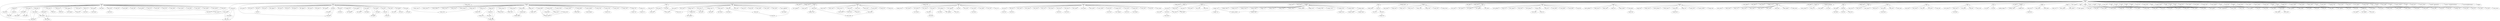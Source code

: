 strict digraph  {
	"['unknown']
563" -> "['node', 'data']
1";
	"['unknown']
563" -> "['node', 'column']
1";
	"['unknown']
563" -> "['fail', 'data']
1";
	"['unknown']
563" -> "['column', 'data']
2";
	"['unknown']
563" -> "['node']
94";
	"['unknown']
563" -> "['data', 'result']
2";
	"['unknown']
563" -> "['column']
71";
	"['unknown']
563" -> "['data', 'time']
1";
	"['unknown']
563" -> "['data']
7";
	"['unknown']
563" -> "['fail']
43";
	"['unknown']
563" -> "['compact', 'caus']
2";
	"['unknown']
563" -> "['result']
4";
	"['unknown']
563" -> "['data']
28";
	"['unknown']
563" -> "['compact', 'time']
2";
	"['unknown']
563" -> "['caus']
20";
	"['unknown']
563" -> "['error']
29";
	"['unknown']
563" -> "['except', 'time']
1";
	"['unknown']
563" -> "['time']
7";
	"['unknown']
563" -> "['creat', 'sinc']
1";
	"['unknown']
563" -> "['result']
15";
	"['unknown']
563" -> "['work', 'write']
1";
	"['unknown']
563" -> "['compact']
25";
	"['unknown']
563" -> "['test']
4";
	"['unknown']
563" -> "['protocol', 'queri']
2";
	"['unknown']
563" -> "['cluster']
7";
	"['unknown']
563" -> "['file', 'make']
1";
	"['unknown']
563" -> "['break', 'case']
1";
	"['unknown']
563" -> "['test']
6";
	"['unknown']
563" -> "['creat']
13";
	"['unknown']
563" -> "['repair']
9";
	"['unknown']
563" -> "['except']
11";
	"['unknown']
563" -> "['write', 'make']
1";
	"['unknown']
563" -> "['start', 'delet']
1";
	"['unknown']
563" -> "['write', 'seem']
1";
	"['unknown']
563" -> "['problem', 'run']
1";
	"['unknown']
563" -> "['time']
5";
	"['unknown']
563" -> "['index']
10";
	"['unknown']
563" -> "['file', 'delet']
1";
	"['unknown']
563" -> "['return']
2";
	"['unknown']
563" -> "['tombston', 'timestamp']
2";
	"['unknown']
563" -> "['like']
4";
	"['unknown']
563" -> "['sstabl', 'case']
1";
	"['unknown']
563" -> "['seem']
2";
	"['unknown']
563" -> "['queri']
7";
	"['unknown']
563" -> "['start']
5";
	"['unknown']
563" -> "['work']
6";
	"['unknown']
563" -> "['run']
2";
	"['unknown']
563" -> "['tri', 'tabl']
1";
	"['unknown']
563" -> "['problem']
3";
	"['unknown']
563" -> "['make']
4";
	"['unknown']
563" -> "['delet']
4";
	"['unknown']
563" -> "['case', 'counter']
1";
	"['unknown']
563" -> "['file']
2";
	"['unknown']
563" -> "['sstabl']
3";
	"['unknown']
563" -> "['row']
2";
	"['unknown']
563" -> "['break']
2";
	"['unknown']
563" -> "['sinc']
3";
	"['unknown']
563" -> "['valu', 'call']
1";
	"['unknown']
563" -> "['read']
4";
	"['unknown']
563" -> "['throw']
3";
	"['unknown']
563" -> "['write']
3";
	"['unknown']
563" -> "['failur']
3";
	"['unknown']
563" -> "['updat']
2";
	"['unknown']
563" -> "['cach', 'see']
1";
	"['unknown']
563" -> "['chang', 'code']
1";
	"['unknown']
563" -> "['add']
2";
	"['unknown']
563" -> "['upgrad', 'restart']
1";
	"['unknown']
563" -> "['tabl']
2";
	"['unknown']
563" -> "['cach']
2";
	"['unknown']
563" -> "['hint']
4";
	"['unknown']
563" -> "['report', 'list']
1";
	"['unknown']
563" -> "['list', 'order']
1";
	"['unknown']
563" -> "['call', 'includ']
1";
	"['unknown']
563" -> "['counter', 'give']
1";
	"['unknown']
563" -> "['rang', 'assumpt']
1";
	"['unknown']
563" -> "['race']
2";
	"['unknown']
563" -> "['valid', 'http']
1";
	"['unknown']
563" -> "['gossip']
3";
	"['unknown']
563" -> "['assert', 'allow']
1";
	"['unknown']
563" -> "['issu', 'order']
1";
	"['unknown']
563" -> "['gener', 'version']
1";
	"['unknown']
563" -> "['check', 'miss']
1";
	"['unknown']
563" -> "['trunk']
3";
	"['unknown']
563" -> "['code']
2";
	"['unknown']
563" -> "['default', 'set']
1";
	"['unknown']
563" -> "['commit', 'specifi']
1";
	"['unknown']
563" -> "['drop', 'mutat']
1";
	"['unknown']
563" -> "['follow', 'stack']
1";
	"['unknown']
563" -> "['miss']
3";
	"['unknown']
563" -> "['need', 'calcul']
1";
	"['unknown']
563" -> "['reproduc', 'step']
1";
	"['unknown']
563" -> "['slice', 'count']
1";
	"['unknown']
563" -> "['type', 'leav']
1";
	"['unknown']
563" -> "['size', 'comput']
1";
	"['unknown']
563" -> "['number', 'input']
1";
	"['unknown']
563" -> "['set']
2";
	"['unknown']
563" -> "['includ']
1";
	"['unknown']
563" -> "['occur', 'enabl']
1";
	"['unknown']
563" -> "['calcul']
1";
	"['unknown']
563" -> "['compar', 'scenario']
1";
	"['unknown']
563" -> "['serial']
1";
	"['unknown']
563" -> "['second', 'loop']
1";
	"['unknown']
563" -> "['consist', 'current']
1";
	"['unknown']
563" -> "['bytebuff', 'randompartition']
1";
	"['unknown']
563" -> "['noformat', 'arraybackedsortedcolumn']
1";
	"['unknown']
563" -> "['concurrentmodificationexcept']
1";
	"['unknown']
563" -> "['blacklist']
1";
	"['column', 'data']
2" -> "['column', 'data']
1";
	"['node']
94" -> "['node', 'start']
2";
	"['node']
94" -> "['node', 'column']
6";
	"['node']
94" -> "['node', 'repair']
2";
	"['node']
94" -> "['node', 'data']
8";
	"['node']
94" -> "['node', 'error']
12";
	"['node']
94" -> "['node', 'cluster']
1";
	"['node']
94" -> "['node', 'caus']
1";
	"['node']
94" -> "['node', 'result']
1";
	"['node']
94" -> "['node', 'compact']
3";
	"['node']
94" -> "['node', 'fail']
10";
	"['node']
94" -> "['node', 'cluster']
11";
	"['node']
94" -> "['node', 'caus']
5";
	"['node']
94" -> "['node', 'tri']
2";
	"['node']
94" -> "['node', 'file']
1";
	"['node']
94" -> "['node', 'except']
2";
	"['node']
94" -> "['node', 'start']
1";
	"['node']
94" -> "['node', 'creat']
2";
	"['node']
94" -> "['node', 'time']
4";
	"['node']
94" -> "['node', 'index']
1";
	"['node']
94" -> "['node', 'write']
2";
	"['node']
94" -> "['node', 'test']
1";
	"['node']
94" -> "['node', 'repair']
3";
	"['node']
94" -> "['node', 'break']
1";
	"['node']
94" -> "['node', 'read']
1";
	"['node']
94" -> "['node', 'sinc']
1";
	"['node']
94" -> "['node', 'run']
1";
	"['node']
94" -> "['node', 'rang']
1";
	"['node']
94" -> "['node', 'valu']
1";
	"['node']
94" -> "['node', 'client']
1";
	"['node']
94" -> "['node', 'restart']
1";
	"['node']
94" -> "['node', 'failur']
1";
	"['node']
94" -> "['node', 'name']
1";
	"['node']
94" -> "['node', 'replica']
1";
	"['node']
94" -> "['node', 'protocol']
1";
	"['data', 'result']
2" -> "['data', 'error']
1";
	"['data', 'result']
2" -> "['data', 'result']
1";
	"['column']
71" -> "['column', 'error']
1";
	"['column']
71" -> "['column', 'fail']
10";
	"['column']
71" -> "['column', 'cluster']
1";
	"['column']
71" -> "['column', 'index']
2";
	"['column']
71" -> "['column', 'famili']
2";
	"['column']
71" -> "['column', 'data']
4";
	"['column']
71" -> "['column', 'error']
6";
	"['column']
71" -> "['column', 'result']
9";
	"['column']
71" -> "['column', 'caus']
3";
	"['column']
71" -> "['column', 'return']
1";
	"['column']
71" -> "['column', 'repair']
1";
	"['column']
71" -> "['column', 'creat']
1";
	"['column']
71" -> "['column', 'cluster']
2";
	"['column']
71" -> "['column', 'famili']
1";
	"['column']
71" -> "['column', 'compact']
3";
	"['column']
71" -> "['column', 'except']
4";
	"['column']
71" -> "['column', 'time']
1";
	"['column']
71" -> "['column', 'work']
2";
	"['column']
71" -> "['column', 'famili']
4";
	"['column']
71" -> "['column', 'start']
1";
	"['column']
71" -> "['column', 'read']
1";
	"['column']
71" -> "['column', 'valu']
2";
	"['column']
71" -> "['column', 'row']
2";
	"['column']
71" -> "['column', 'seem']
1";
	"['column']
71" -> "['column', 'report']
1";
	"['column']
71" -> "['column', 'default']
1";
	"['column']
71" -> "['column', 'order']
1";
	"['column']
71" -> "['column', 'skip']
1";
	"['column']
71" -> "['column', 'exampl']
1";
	"['data']
7" -> "['data', 'error']
4";
	"['data']
7" -> "['caus', 'data']
3";
	"['fail']
43" -> "['fail', 'error']
6";
	"['fail']
43" -> "['fail', 'data']
3";
	"['fail']
43" -> "['compact', 'fail']
2";
	"['fail']
43" -> "['fail', 'except']
2";
	"['fail']
43" -> "['fail', 'creat']
1";
	"['fail']
43" -> "['fail', 'result']
1";
	"['fail']
43" -> "['fail', 'repair']
1";
	"['fail']
43" -> "['fail', 'happen']
2";
	"['fail']
43" -> "['caus', 'fail']
4";
	"['fail']
43" -> "['fail', 'index']
2";
	"['fail']
43" -> "['fail', 'cluster']
1";
	"['fail']
43" -> "['fail', 'return']
1";
	"['fail']
43" -> "['fail', 'compact']
3";
	"['fail']
43" -> "['fail', 'repair']
3";
	"['fail']
43" -> "['fail', 'file']
2";
	"['fail']
43" -> "['fail', 'read']
1";
	"['fail']
43" -> "['fail', 'problem']
1";
	"['fail']
43" -> "['fail', 'seem']
1";
	"['fail']
43" -> "['fail', 'hint']
1";
	"['fail']
43" -> "['fail', 'follow']
1";
	"['fail']
43" -> "['fail', 'default']
1";
	"['fail']
43" -> "['fail', 'trunk']
1";
	"['fail']
43" -> "['fail', 'calcul']
1";
	"['fail']
43" -> "['fail', 'request']
1";
	"['compact', 'caus']
2" -> "['caus', 'compact']
1";
	"['result']
4" -> "['result', 'time']
1";
	"['result']
4" -> "['compact', 'result']
1";
	"['result']
4" -> "['index', 'return']
2";
	"['data']
28" -> "['compact', 'data']
3";
	"['data']
28" -> "['data', 'creat']
1";
	"['data']
28" -> "['cluster', 'data']
2";
	"['data']
28" -> "['problem', 'data']
2";
	"['data']
28" -> "['data', 'result']
3";
	"['data']
28" -> "['data', 'file']
1";
	"['data']
28" -> "['data', 'sstableload']
2";
	"['data']
28" -> "['data', 'return']
2";
	"['data']
28" -> "['delet', 'data']
3";
	"['data']
28" -> "['data', 'queri']
1";
	"['data']
28" -> "['data', 'return']
1";
	"['data']
28" -> "['data', 'write']
1";
	"['data']
28" -> "['data', 'sinc']
1";
	"['data']
28" -> "['data', 'tabl']
1";
	"['data']
28" -> "['data', 'sstabl']
1";
	"['data']
28" -> "['data', 'serial']
1";
	"['data']
28" -> "['data', 'name']
1";
	"['compact', 'time']
2" -> "['compact', 'time']
1";
	"['caus']
20" -> "['caus', 'result']
1";
	"['caus']
20" -> "['caus', 'cluster']
3";
	"['caus']
20" -> "['caus', 'creat']
1";
	"['caus']
20" -> "['caus', 'time']
4";
	"['caus']
20" -> "['caus', 'problem']
2";
	"['caus']
20" -> "['caus', 'like']
1";
	"['caus']
20" -> "['caus', 'start']
1";
	"['caus']
20" -> "['caus', 'seem']
2";
	"['caus']
20" -> "['caus', 'make']
1";
	"['caus']
20" -> "['caus', 'test']
1";
	"['caus']
20" -> "['caus', 'row']
1";
	"['caus']
20" -> "['caus', 'reproduc']
2";
	"['error']
29" -> "['error', 'cluster']
1";
	"['error']
29" -> "['creat', 'error']
2";
	"['error']
29" -> "['compact', 'error']
3";
	"['error']
29" -> "['caus', 'error']
2";
	"['error']
29" -> "['except', 'error']
2";
	"['error']
29" -> "['error', 'time']
1";
	"['error']
29" -> "['error', 'file']
1";
	"['error']
29" -> "['error', 'repair']
1";
	"['error']
29" -> "['test', 'error']
2";
	"['error']
29" -> "['like', 'error']
2";
	"['error']
29" -> "['error', 'read']
1";
	"['error']
29" -> "['error', 'chang']
1";
	"['error']
29" -> "['error', 'load']
1";
	"['error']
29" -> "['error', 'run']
1";
	"['error']
29" -> "['error', 'delet']
1";
	"['error']
29" -> "['error', 'hint']
2";
	"['error']
29" -> "['code', 'order']
2";
	"['error']
29" -> "['error', 'insert']
1";
	"['error']
29" -> "['error', 'gossip']
1";
	"['error']
29" -> "['error', 'assert']
1";
	"['time']
7" -> "['repair', 'time']
3";
	"['time']
7" -> "['case', 'time']
4";
	"['result']
15" -> "['result', 'return']
1";
	"['result']
15" -> "['result', 'write']
1";
	"['result']
15" -> "['result', 'queri']
1";
	"['result']
15" -> "['queri', 'result']
3";
	"['result']
15" -> "['result', 'file']
2";
	"['result']
15" -> "['result', 'sinc']
1";
	"['result']
15" -> "['return', 'result']
2";
	"['result']
15" -> "['result', 'test']
1";
	"['result']
15" -> "['result', 'valid']
1";
	"['result']
15" -> "['result', 'code']
1";
	"['compact']
25" -> "['compact', 'creat']
3";
	"['compact']
25" -> "['compact', 'repair']
3";
	"['compact']
25" -> "['compact', 'except']
2";
	"['compact']
25" -> "['compact', 'run']
2";
	"['compact']
25" -> "['compact', 'index']
1";
	"['compact']
25" -> "['compact', 'test']
1";
	"['compact']
25" -> "['compact', 'problem']
1";
	"['compact']
25" -> "['compact', 'return']
1";
	"['compact']
25" -> "['compact', 'sstabl']
3";
	"['compact']
25" -> "['compact', 'tri']
1";
	"['compact']
25" -> "['compact', 'throw']
1";
	"['compact']
25" -> "['compact', 'delet']
1";
	"['compact']
25" -> "['compact', 'replay']
1";
	"['compact']
25" -> "['compact', 'upgrad']
1";
	"['compact']
25" -> "['compact', 'cach']
1";
	"['compact']
25" -> "['compact', 'build']
1";
	"['compact']
25" -> "['compact', 'count']
1";
	"['test']
4" -> "['except', 'index']
1";
	"['test']
4" -> "['test', 'run']
3";
	"['protocol', 'queri']
2" -> "['queri', 'make']
1";
	"['cluster']
7" -> "['cluster', 'work']
1";
	"['cluster']
7" -> "['cluster', 'time']
1";
	"['cluster']
7" -> "['cluster', 'like']
1";
	"['cluster']
7" -> "['cluster', 'throw']
1";
	"['cluster']
7" -> "['cluster', 'file']
1";
	"['cluster']
7" -> "['cluster', 'see']
1";
	"['cluster']
7" -> "['cluster', 'race']
1";
	"['test']
6" -> "['test', 'happen']
1";
	"['test']
6" -> "['test', 'problem']
1";
	"['test']
6" -> "['test', 'return']
1";
	"['test']
6" -> "['test', 'work']
1";
	"['test']
6" -> "['test', 'restart']
1";
	"['creat']
13" -> "['creat', 'test']
1";
	"['creat']
13" -> "['creat', 'make']
1";
	"['creat']
13" -> "['creat', 'famili']
1";
	"['creat']
13" -> "['creat', 'break']
1";
	"['creat']
13" -> "['creat', 'file']
1";
	"['creat']
13" -> "['creat', 'problem']
1";
	"['creat']
13" -> "['creat', 'tri']
1";
	"['creat']
13" -> "['creat', 'upgrad']
1";
	"['creat']
13" -> "['creat', 'tabl']
1";
	"['creat']
13" -> "['creat', 'keyspac']
1";
	"['creat']
13" -> "['directori', 'creat']
2";
	"['repair']
9" -> "['repair', 'problem']
1";
	"['repair']
9" -> "['repair', 'queri']
1";
	"['repair']
9" -> "['repair', 'start']
1";
	"['repair']
9" -> "['repair', 'test']
1";
	"['repair']
9" -> "['repair', 'stream']
1";
	"['repair']
9" -> "['read', 'repair']
3";
	"['except']
11" -> "['except', 'file']
1";
	"['except']
11" -> "['except', 'work']
1";
	"['except']
11" -> "['except', 'problem']
1";
	"['except']
11" -> "['except', 'repair']
1";
	"['except']
11" -> "['except', 'throw']
3";
	"['except']
11" -> "['except', 'sinc']
1";
	"['except']
11" -> "['except', 'start']
1";
	"['except']
11" -> "['except', 'overflow']
1";
	"['except']
11" -> "['except', 'load']
1";
	"['time']
5" -> "['index', 'time']
1";
	"['time']
5" -> "['time', 'delet']
1";
	"['time']
5" -> "['time', 'hint']
1";
	"['time']
5" -> "['time', 'mark']
1";
	"['time']
5" -> "['time', 'cach']
1";
	"['index']
10" -> "['index', 'row']
1";
	"['index']
10" -> "['index', 'read']
1";
	"['index']
10" -> "['index', 'make']
1";
	"['index']
10" -> "['index', 'work']
1";
	"['index']
10" -> "['index', 'sstabl']
1";
	"['index']
10" -> "['index', 'queri']
1";
	"['index']
10" -> "['index', 'happen']
1";
	"['index']
10" -> "['index', 'name']
1";
	"['index']
10" -> "['index', 'includ']
1";
	"['index']
10" -> "['index', 'trunk']
1";
	"['return']
2" -> "['return', 'stream']
1";
	"['return']
2" -> "['return', 'row']
1";
	"['tombston', 'timestamp']
2" -> "['rang', 'updat']
1";
	"['tombston', 'timestamp']
2" -> "['row', 'rang']
1";
	"['like']
4" -> "['like', 'sstabl']
2";
	"['like']
4" -> "['like', 'look']
2";
	"['seem']
2" -> "['seem', 'case']
1";
	"['seem']
2" -> "['seem', 'valu']
1";
	"['queri']
7" -> "['queri', 'return']
3";
	"['queri']
7" -> "['queri', 'load']
1";
	"['queri']
7" -> "['queri', 'rang']
1";
	"['queri']
7" -> "['queri', 'report']
1";
	"['queri']
7" -> "['queri', 'give']
1";
	"['start']
5" -> "['start', 'look']
1";
	"['start']
5" -> "['start', 'throw']
1";
	"['start']
5" -> "['start', 'add']
1";
	"['start']
5" -> "['start', 'tabl']
1";
	"['start']
5" -> "['start', 'valid']
1";
	"['work']
6" -> "['work', 'break']
1";
	"['work']
6" -> "['work', 'like']
1";
	"['work']
6" -> "['start', 'work']
1";
	"['work']
6" -> "['work', 'window']
1";
	"['work']
6" -> "['token', 'work']
2";
	"['run']
2" -> "['run', 'hint']
1";
	"['run']
2" -> "['run', 'tabl']
1";
	"['problem']
3" -> "['problem', 'happen']
1";
	"['problem']
3" -> "['problem', 'serial']
1";
	"['problem']
3" -> "['problem', 'tabl']
1";
	"['make']
4" -> "['make', 'rang']
2";
	"['make']
4" -> "['make', 'check']
1";
	"['make']
4" -> "['make', 'chang']
1";
	"['delet']
4" -> "['delet', 'row']
1";
	"['delet']
4" -> "['delet', 'counter']
1";
	"['delet']
4" -> "['delet', 'without']
1";
	"['delet']
4" -> "['delet', 'reproduc']
1";
	"['file']
2" -> "['file', 'pass']
1";
	"['file']
2" -> "['file', 'load']
1";
	"['sstabl']
3" -> "['seem', 'sstabl']
1";
	"['sstabl']
3" -> "['sstabl', 'corrupt']
1";
	"['sstabl']
3" -> "['sstabl', 'call']
1";
	"['row']
2" -> "['row', 'sstabl']
1";
	"['row']
2" -> "['row', 'hadoop']
1";
	"['break']
2" -> "['stream', 'break']
1";
	"['break']
2" -> "['break', 'code']
1";
	"['sinc']
3" -> "['sinc', 'issu']
1";
	"['sinc']
3" -> "['sinc', 'know']
1";
	"['sinc']
3" -> "['sinc', 'server']
1";
	"['read']
4" -> "['sstabl', 'read']
1";
	"['read']
4" -> "['read', 'commit']
1";
	"['read']
4" -> "['read', 'thread']
1";
	"['read']
4" -> "['read', 'support']
1";
	"['throw']
3" -> "['throw', 'assertionerror']
1";
	"['throw']
3" -> "['throw', 'trunk']
1";
	"['throw']
3" -> "['throw', 'ring']
1";
	"['write']
3" -> "['write', 'default']
1";
	"['write']
3" -> "['write', 'fix']
1";
	"['write']
3" -> "['write', 'toler']
1";
	"['failur']
3" -> "['case', 'failur']
1";
	"['failur']
3" -> "['assert', 'failur']
2";
	"['updat']
2" -> "['updat', 'reproduc']
1";
	"['updat']
2" -> "['updat', 'replay']
1";
	"['add']
2" -> "['add', 'gossip']
1";
	"['add']
2" -> "['add', 'code']
1";
	"['tabl']
2" -> "['tabl', 'lose']
1";
	"['tabl']
2" -> "['tabl', 'thrift']
1";
	"['cach']
2" -> "['cach', 'tombston']
1";
	"['cach']
2" -> "['load', 'cach']
1";
	"['hint']
4" -> "['hint', 'http']
1";
	"['hint']
4" -> "['handoff', 'hint']
3";
	"['race']
2" -> "['race', 'process']
1";
	"['race']
2" -> "['race', 'move']
1";
	"['gossip']
3" -> "['gossip', 'includ']
1";
	"['gossip']
3" -> "['gossip', 'handl']
1";
	"['gossip']
3" -> "['gossip', 'support']
1";
	"['trunk']
3" -> "['trunk', 'follow']
1";
	"['trunk']
3" -> "['trunk', 'receiv']
1";
	"['trunk']
3" -> "['trunk', 'defin']
1";
	"['code']
2" -> "['code', 'line']
1";
	"['code']
2" -> "['code', 'iter']
1";
	"['miss']
3" -> "['tombston', 'miss']
1";
	"['miss']
3" -> "['miss', 'byte']
1";
	"['miss']
3" -> "['miss', 'log']
1";
	"['set']
2" -> "['set', 'state']
1";
	"['set']
2" -> "['set', 'hold']
1";
	"['calcul']
1" -> "['calcul', 'becom']
1";
	"['node', 'start']
2" -> "['node', 'fail']
1";
	"['node', 'column']
6" -> "['node', 'column']
1";
	"['node', 'repair']
2" -> "['node', 'result']
1";
	"['node', 'repair']
2" -> "['node', 'repair']
1";
	"['node', 'data']
8" -> "['node', 'data']
1";
	"['node', 'data']
8" -> "['node', 'cluster']
3";
	"['node', 'error']
12" -> "['node', 'error']
1";
	"['node', 'error']
12" -> "['node', 'result']
2";
	"['node', 'error']
12" -> "['node', 'cluster']
5";
	"['node', 'compact']
3" -> "['node', 'compact']
1";
	"['node', 'fail']
10" -> "['node', 'fail']
1";
	"['node', 'fail']
10" -> "['node', 'fail']
2";
	"['node', 'cluster']
11" -> "['node', 'cluster']
1";
	"['node', 'cluster']
11" -> "['node', 'cluster']
2";
	"['node', 'caus']
5" -> "['node', 'caus']
1";
	"['node', 'tri']
2" -> "['node', 'file']
1";
	"['node', 'tri']
2" -> "['node', 'seem']
1";
	"['node', 'except']
2" -> "['node', 'except']
1";
	"['node', 'creat']
2" -> "['node', 'creat']
1";
	"['node', 'time']
4" -> "['node', 'time']
1";
	"['node', 'write']
2" -> "['node', 'sinc']
1";
	"['node', 'repair']
3" -> "['node', 'repair']
2";
	"['node', 'repair']
3" -> "['node', 'repair']
1";
	"['column', 'fail']
10" -> "['column', 'fail']
1";
	"['column', 'fail']
10" -> "['column', 'fail']
3";
	"['column', 'fail']
10" -> "['column', 'test']
2";
	"['column', 'index']
2" -> "['column', 'creat']
1";
	"['column', 'index']
2" -> "['column', 'except']
1";
	"['column', 'famili']
2" -> "['column', 'caus']
1";
	"['column', 'famili']
2" -> "['column', 'result']
1";
	"['column', 'data']
4" -> "['column', 'data']
1";
	"['column', 'error']
6" -> "['column', 'error']
1";
	"['column', 'result']
9" -> "['column', 'result']
1";
	"['column', 'result']
9" -> "['column', 'index']
3";
	"['column', 'result']
9" -> "['column', 'queri']
2";
	"['column', 'result']
9" -> "['column', 'result']
2";
	"['column', 'caus']
3" -> "['column', 'caus']
1";
	"['column', 'cluster']
2" -> "['column', 'cluster']
1";
	"['column', 'compact']
3" -> "['column', 'compact']
1";
	"['column', 'except']
4" -> "['column', 'except']
1";
	"['column', 'except']
4" -> "['column', 'except']
2";
	"['column', 'work']
2" -> "['column', 'work']
1";
	"['column', 'famili']
4" -> "['column', 'famili']
1";
	"['column', 'valu']
2" -> "['column', 'valu']
1";
	"['column', 'row']
2" -> "['column', 'row']
1";
	"['data', 'error']
4" -> "['data', 'error']
1";
	"['caus', 'data']
3" -> "['data', 'caus']
1";
	"['fail', 'error']
6" -> "['fail', 'error']
1";
	"['fail', 'data']
3" -> "['fail', 'data']
1";
	"['fail', 'data']
3" -> "['fail', 'insert']
2";
	"['compact', 'fail']
2" -> "['fail', 'compact']
1";
	"['fail', 'except']
2" -> "['fail', 'result']
1";
	"['fail', 'except']
2" -> "['fail', 'except']
1";
	"['fail', 'happen']
2" -> "['fail', 'start']
1";
	"['fail', 'happen']
2" -> "['fail', 'work']
1";
	"['caus', 'fail']
4" -> "['fail', 'caus']
1";
	"['caus', 'fail']
4" -> "['caus', 'fail']
2";
	"['fail', 'index']
2" -> "['fail', 'index']
1";
	"['fail', 'compact']
3" -> "['fail', 'compact']
1";
	"['fail', 'repair']
3" -> "['fail', 'repair']
1";
	"['fail', 'repair']
3" -> "['fail', 'repair']
2";
	"['fail', 'file']
2" -> "['fail', 'file']
1";
	"['index', 'return']
2" -> "['compact', 'result']
1";
	"['index', 'return']
2" -> "['result', 'index']
1";
	"['compact', 'data']
3" -> "['data', 'compact']
1";
	"['compact', 'data']
3" -> "['compact', 'data']
2";
	"['cluster', 'data']
2" -> "['data', 'cluster']
1";
	"['problem', 'data']
2" -> "['data', 'queri']
1";
	"['problem', 'data']
2" -> "['data', 'caus']
1";
	"['data', 'result']
3" -> "['data', 'result']
1";
	"['data', 'sstableload']
2" -> "['data', 'except']
1";
	"['data', 'return']
2" -> "['data', 'return']
1";
	"['delet', 'data']
3" -> "['data', 'index']
1";
	"['delet', 'data']
3" -> "['delet', 'data']
2";
	"['caus', 'cluster']
3" -> "['caus', 'cluster']
1";
	"['caus', 'time']
4" -> "['caus', 'time']
1";
	"['caus', 'time']
4" -> "['caus', 'time']
2";
	"['caus', 'problem']
2" -> "['caus', 'index']
1";
	"['caus', 'problem']
2" -> "['caus', 'problem']
1";
	"['caus', 'seem']
2" -> "['caus', 'seem']
1";
	"['caus', 'reproduc']
2" -> "['caus', 'problem']
1";
	"['caus', 'reproduc']
2" -> "['caus', 'tabl']
1";
	"['creat', 'error']
2" -> "['error', 'creat']
1";
	"['compact', 'error']
3" -> "['error', 'compact']
1";
	"['caus', 'error']
2" -> "['error', 'caus']
1";
	"['except', 'error']
2" -> "['error', 'except']
1";
	"['test', 'error']
2" -> "['error', 'test']
1";
	"['like', 'error']
2" -> "['error', 'like']
1";
	"['error', 'hint']
2" -> "['error', 'hint']
1";
	"['code', 'order']
2" -> "['error', 'code']
1";
	"['repair', 'time']
3" -> "['time', 'repair']
1";
	"['case', 'time']
4" -> "['time', 'delet']
1";
	"['case', 'time']
4" -> "['time', 'start']
1";
	"['case', 'time']
4" -> "['case', 'write']
2";
	"['queri', 'result']
3" -> "['result', 'return']
1";
	"['queri', 'result']
3" -> "['index', 'result']
2";
	"['result', 'file']
2" -> "['result', 'creat']
1";
	"['result', 'file']
2" -> "['result', 'file']
1";
	"['return', 'result']
2" -> "['result', 'return']
1";
	"['compact', 'creat']
3" -> "['compact', 'creat']
1";
	"['compact', 'repair']
3" -> "['compact', 'except']
1";
	"['compact', 'repair']
3" -> "['compact', 'repair']
1";
	"['compact', 'except']
2" -> "['compact', 'except']
1";
	"['compact', 'run']
2" -> "['compact', 'problem']
1";
	"['compact', 'run']
2" -> "['compact', 'run']
1";
	"['compact', 'sstabl']
3" -> "['compact', 'sstabl']
1";
	"['test', 'run']
3" -> "['test', 'run']
1";
	"['test', 'run']
3" -> "['test', 'load']
2";
	"['directori', 'creat']
2" -> "['creat', 'mode']
1";
	"['directori', 'creat']
2" -> "['creat', 'say']
1";
	"['read', 'repair']
3" -> "['repair', 'read']
1";
	"['except', 'throw']
3" -> "['except', 'throw']
1";
	"['like', 'sstabl']
2" -> "['like', 'sstabl']
1";
	"['like', 'look']
2" -> "['like', 'look']
1";
	"['like', 'look']
2" -> "['queri', 'like']
1";
	"['queri', 'return']
3" -> "['return', 'queri']
1";
	"['token', 'work']
2" -> "['work', 'token']
1";
	"['make', 'rang']
2" -> "['make', 'rang']
1";
	"['assert', 'failur']
2" -> "['failur', 'report']
1";
	"['assert', 'failur']
2" -> "['failur', 'assert']
1";
	"['handoff', 'hint']
3" -> "['hint', 'replay']
1";
	"['handoff', 'hint']
3" -> "['hint', 'handoff']
1";
	"['handoff', 'hint']
3" -> "['hint', 'relat']
1";
	"['node', 'cluster']
3" -> "['node', 'data']
1";
	"['node', 'cluster']
3" -> "['node', 'cluster']
2";
	"['node', 'result']
2" -> "['node', 'error']
1";
	"['node', 'cluster']
5" -> "['node', 'error']
1";
	"['node', 'cluster']
5" -> "['node', 'cluster']
2";
	"['node', 'fail']
2" -> "['node', 'fail']
1";
	"['node', 'cluster']
2" -> "['node', 'data']
1";
	"['node', 'cluster']
2" -> "['node', 'cluster']
1";
	"['node', 'cluster']
2" -> "['node', 'error']
1";
	"['column', 'fail']
3" -> "['column', 'fail']
1";
	"['column', 'fail']
3" -> "['file', 'creat']
2";
	"['column', 'test']
2" -> "['column', 'fail']
1";
	"['column', 'index']
3" -> "['column', 'result']
1";
	"['column', 'queri']
2" -> "['column', 'result']
1";
	"['column', 'result']
2" -> "['column', 'result']
1";
	"['column', 'except']
2" -> "['column', 'except']
1";
	"['fail', 'insert']
2" -> "['fail', 'data']
1";
	"['caus', 'fail']
2" -> "['fail', 'caus']
1";
	"['fail', 'repair']
2" -> "['fail', 'repair']
1";
	"['compact', 'data']
2" -> "['data', 'compact']
1";
	"['delet', 'data']
2" -> "['data', 'file']
1";
	"['caus', 'time']
2" -> "['caus', 'time']
1";
	"['case', 'write']
2" -> "['time', 'return']
1";
	"['index', 'result']
2" -> "['result', 'index']
1";
	"['test', 'load']
2" -> "['except', 'test']
1";
	"['file', 'creat']
2" -> "['column', 'fail']
1";
}
